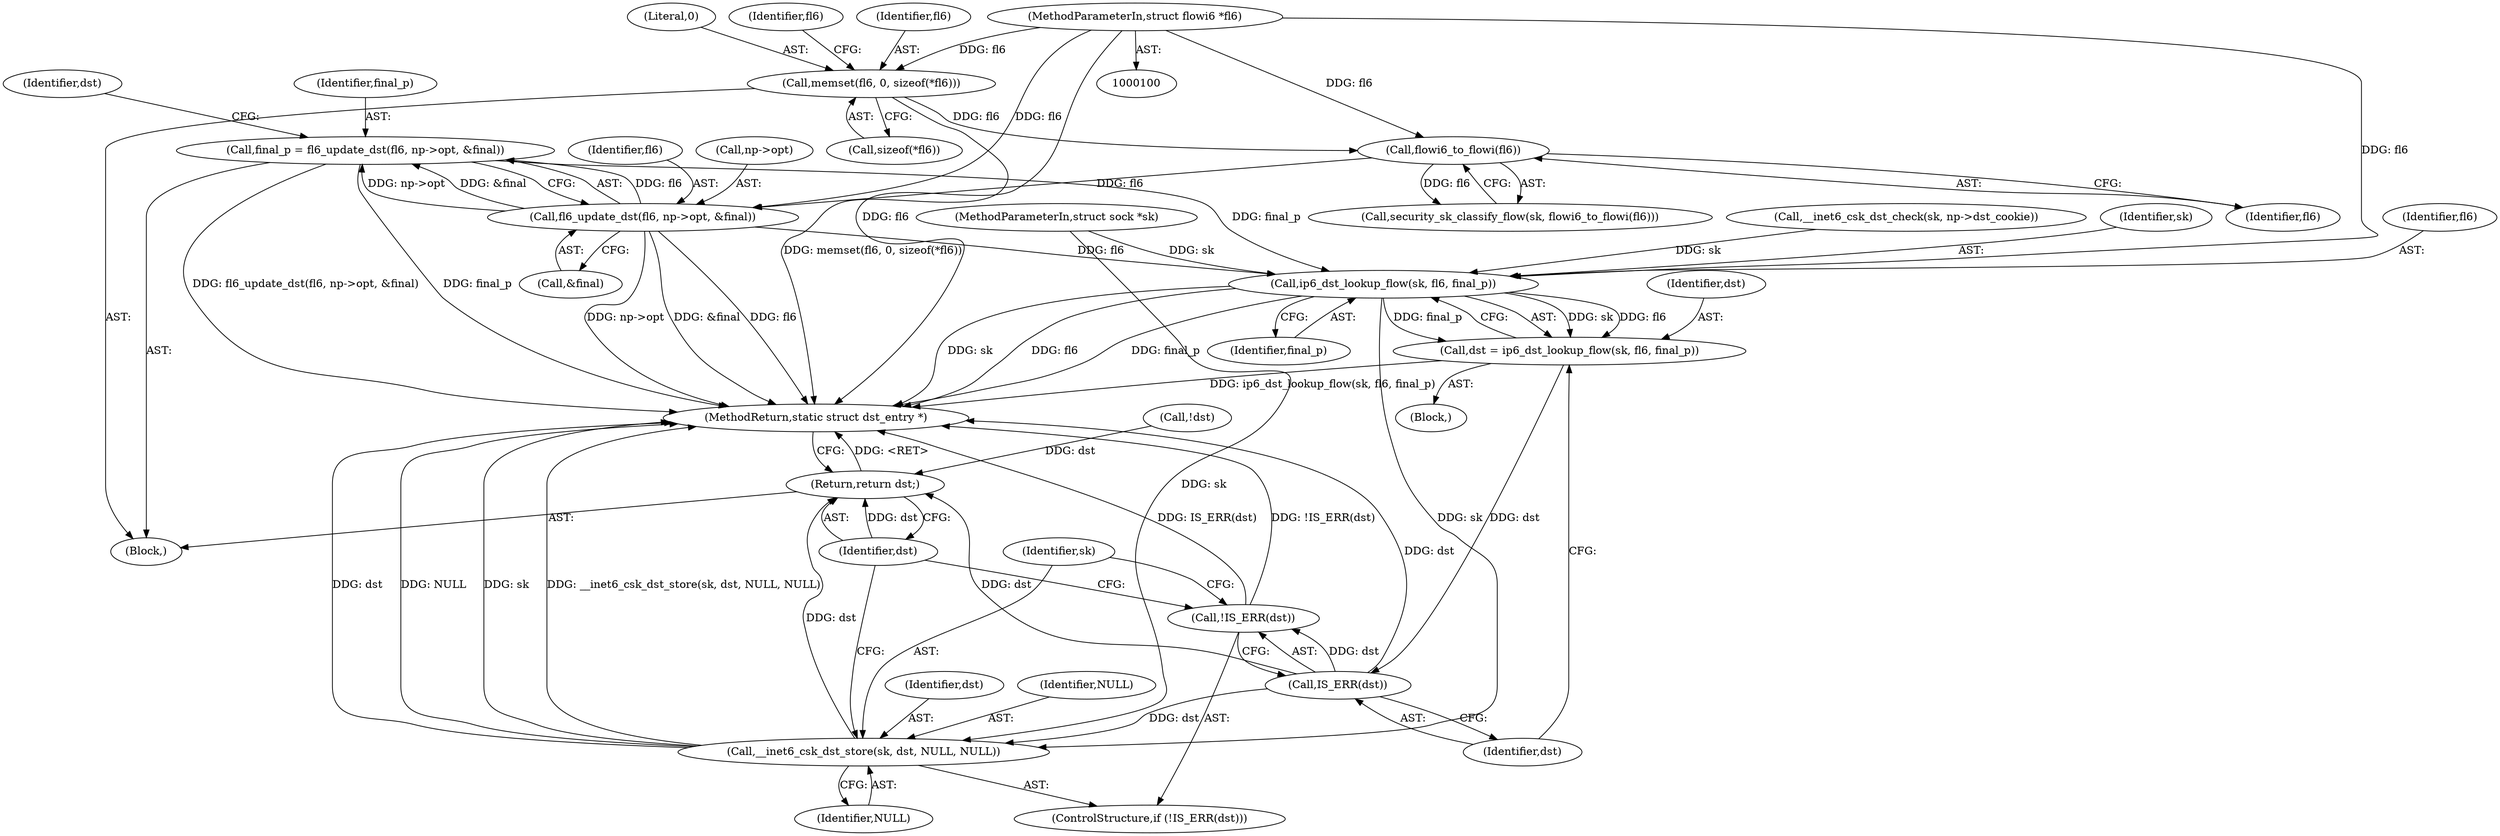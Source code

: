 digraph "1_linux_45f6fad84cc305103b28d73482b344d7f5b76f39_8@API" {
"1000188" [label="(Call,final_p = fl6_update_dst(fl6, np->opt, &final))"];
"1000190" [label="(Call,fl6_update_dst(fl6, np->opt, &final))"];
"1000186" [label="(Call,flowi6_to_flowi(fl6))"];
"1000117" [label="(Call,memset(fl6, 0, sizeof(*fl6)))"];
"1000102" [label="(MethodParameterIn,struct flowi6 *fl6)"];
"1000210" [label="(Call,ip6_dst_lookup_flow(sk, fl6, final_p))"];
"1000208" [label="(Call,dst = ip6_dst_lookup_flow(sk, fl6, final_p))"];
"1000216" [label="(Call,IS_ERR(dst))"];
"1000215" [label="(Call,!IS_ERR(dst))"];
"1000218" [label="(Call,__inet6_csk_dst_store(sk, dst, NULL, NULL))"];
"1000223" [label="(Return,return dst;)"];
"1000214" [label="(ControlStructure,if (!IS_ERR(dst)))"];
"1000199" [label="(Call,__inet6_csk_dst_check(sk, np->dst_cookie))"];
"1000218" [label="(Call,__inet6_csk_dst_store(sk, dst, NULL, NULL))"];
"1000219" [label="(Identifier,sk)"];
"1000217" [label="(Identifier,dst)"];
"1000118" [label="(Identifier,fl6)"];
"1000213" [label="(Identifier,final_p)"];
"1000211" [label="(Identifier,sk)"];
"1000119" [label="(Literal,0)"];
"1000207" [label="(Block,)"];
"1000216" [label="(Call,IS_ERR(dst))"];
"1000208" [label="(Call,dst = ip6_dst_lookup_flow(sk, fl6, final_p))"];
"1000212" [label="(Identifier,fl6)"];
"1000120" [label="(Call,sizeof(*fl6))"];
"1000125" [label="(Identifier,fl6)"];
"1000224" [label="(Identifier,dst)"];
"1000103" [label="(Block,)"];
"1000210" [label="(Call,ip6_dst_lookup_flow(sk, fl6, final_p))"];
"1000189" [label="(Identifier,final_p)"];
"1000102" [label="(MethodParameterIn,struct flowi6 *fl6)"];
"1000220" [label="(Identifier,dst)"];
"1000186" [label="(Call,flowi6_to_flowi(fl6))"];
"1000117" [label="(Call,memset(fl6, 0, sizeof(*fl6)))"];
"1000215" [label="(Call,!IS_ERR(dst))"];
"1000198" [label="(Identifier,dst)"];
"1000222" [label="(Identifier,NULL)"];
"1000209" [label="(Identifier,dst)"];
"1000187" [label="(Identifier,fl6)"];
"1000184" [label="(Call,security_sk_classify_flow(sk, flowi6_to_flowi(fl6)))"];
"1000191" [label="(Identifier,fl6)"];
"1000192" [label="(Call,np->opt)"];
"1000188" [label="(Call,final_p = fl6_update_dst(fl6, np->opt, &final))"];
"1000223" [label="(Return,return dst;)"];
"1000190" [label="(Call,fl6_update_dst(fl6, np->opt, &final))"];
"1000225" [label="(MethodReturn,static struct dst_entry *)"];
"1000205" [label="(Call,!dst)"];
"1000195" [label="(Call,&final)"];
"1000101" [label="(MethodParameterIn,struct sock *sk)"];
"1000221" [label="(Identifier,NULL)"];
"1000188" -> "1000103"  [label="AST: "];
"1000188" -> "1000190"  [label="CFG: "];
"1000189" -> "1000188"  [label="AST: "];
"1000190" -> "1000188"  [label="AST: "];
"1000198" -> "1000188"  [label="CFG: "];
"1000188" -> "1000225"  [label="DDG: fl6_update_dst(fl6, np->opt, &final)"];
"1000188" -> "1000225"  [label="DDG: final_p"];
"1000190" -> "1000188"  [label="DDG: fl6"];
"1000190" -> "1000188"  [label="DDG: np->opt"];
"1000190" -> "1000188"  [label="DDG: &final"];
"1000188" -> "1000210"  [label="DDG: final_p"];
"1000190" -> "1000195"  [label="CFG: "];
"1000191" -> "1000190"  [label="AST: "];
"1000192" -> "1000190"  [label="AST: "];
"1000195" -> "1000190"  [label="AST: "];
"1000190" -> "1000225"  [label="DDG: &final"];
"1000190" -> "1000225"  [label="DDG: fl6"];
"1000190" -> "1000225"  [label="DDG: np->opt"];
"1000186" -> "1000190"  [label="DDG: fl6"];
"1000102" -> "1000190"  [label="DDG: fl6"];
"1000190" -> "1000210"  [label="DDG: fl6"];
"1000186" -> "1000184"  [label="AST: "];
"1000186" -> "1000187"  [label="CFG: "];
"1000187" -> "1000186"  [label="AST: "];
"1000184" -> "1000186"  [label="CFG: "];
"1000186" -> "1000184"  [label="DDG: fl6"];
"1000117" -> "1000186"  [label="DDG: fl6"];
"1000102" -> "1000186"  [label="DDG: fl6"];
"1000117" -> "1000103"  [label="AST: "];
"1000117" -> "1000120"  [label="CFG: "];
"1000118" -> "1000117"  [label="AST: "];
"1000119" -> "1000117"  [label="AST: "];
"1000120" -> "1000117"  [label="AST: "];
"1000125" -> "1000117"  [label="CFG: "];
"1000117" -> "1000225"  [label="DDG: memset(fl6, 0, sizeof(*fl6))"];
"1000102" -> "1000117"  [label="DDG: fl6"];
"1000102" -> "1000100"  [label="AST: "];
"1000102" -> "1000225"  [label="DDG: fl6"];
"1000102" -> "1000210"  [label="DDG: fl6"];
"1000210" -> "1000208"  [label="AST: "];
"1000210" -> "1000213"  [label="CFG: "];
"1000211" -> "1000210"  [label="AST: "];
"1000212" -> "1000210"  [label="AST: "];
"1000213" -> "1000210"  [label="AST: "];
"1000208" -> "1000210"  [label="CFG: "];
"1000210" -> "1000225"  [label="DDG: fl6"];
"1000210" -> "1000225"  [label="DDG: final_p"];
"1000210" -> "1000225"  [label="DDG: sk"];
"1000210" -> "1000208"  [label="DDG: sk"];
"1000210" -> "1000208"  [label="DDG: fl6"];
"1000210" -> "1000208"  [label="DDG: final_p"];
"1000199" -> "1000210"  [label="DDG: sk"];
"1000101" -> "1000210"  [label="DDG: sk"];
"1000210" -> "1000218"  [label="DDG: sk"];
"1000208" -> "1000207"  [label="AST: "];
"1000209" -> "1000208"  [label="AST: "];
"1000217" -> "1000208"  [label="CFG: "];
"1000208" -> "1000225"  [label="DDG: ip6_dst_lookup_flow(sk, fl6, final_p)"];
"1000208" -> "1000216"  [label="DDG: dst"];
"1000216" -> "1000215"  [label="AST: "];
"1000216" -> "1000217"  [label="CFG: "];
"1000217" -> "1000216"  [label="AST: "];
"1000215" -> "1000216"  [label="CFG: "];
"1000216" -> "1000225"  [label="DDG: dst"];
"1000216" -> "1000215"  [label="DDG: dst"];
"1000216" -> "1000218"  [label="DDG: dst"];
"1000216" -> "1000223"  [label="DDG: dst"];
"1000215" -> "1000214"  [label="AST: "];
"1000219" -> "1000215"  [label="CFG: "];
"1000224" -> "1000215"  [label="CFG: "];
"1000215" -> "1000225"  [label="DDG: IS_ERR(dst)"];
"1000215" -> "1000225"  [label="DDG: !IS_ERR(dst)"];
"1000218" -> "1000214"  [label="AST: "];
"1000218" -> "1000222"  [label="CFG: "];
"1000219" -> "1000218"  [label="AST: "];
"1000220" -> "1000218"  [label="AST: "];
"1000221" -> "1000218"  [label="AST: "];
"1000222" -> "1000218"  [label="AST: "];
"1000224" -> "1000218"  [label="CFG: "];
"1000218" -> "1000225"  [label="DDG: NULL"];
"1000218" -> "1000225"  [label="DDG: sk"];
"1000218" -> "1000225"  [label="DDG: __inet6_csk_dst_store(sk, dst, NULL, NULL)"];
"1000218" -> "1000225"  [label="DDG: dst"];
"1000101" -> "1000218"  [label="DDG: sk"];
"1000218" -> "1000223"  [label="DDG: dst"];
"1000223" -> "1000103"  [label="AST: "];
"1000223" -> "1000224"  [label="CFG: "];
"1000224" -> "1000223"  [label="AST: "];
"1000225" -> "1000223"  [label="CFG: "];
"1000223" -> "1000225"  [label="DDG: <RET>"];
"1000224" -> "1000223"  [label="DDG: dst"];
"1000205" -> "1000223"  [label="DDG: dst"];
}
